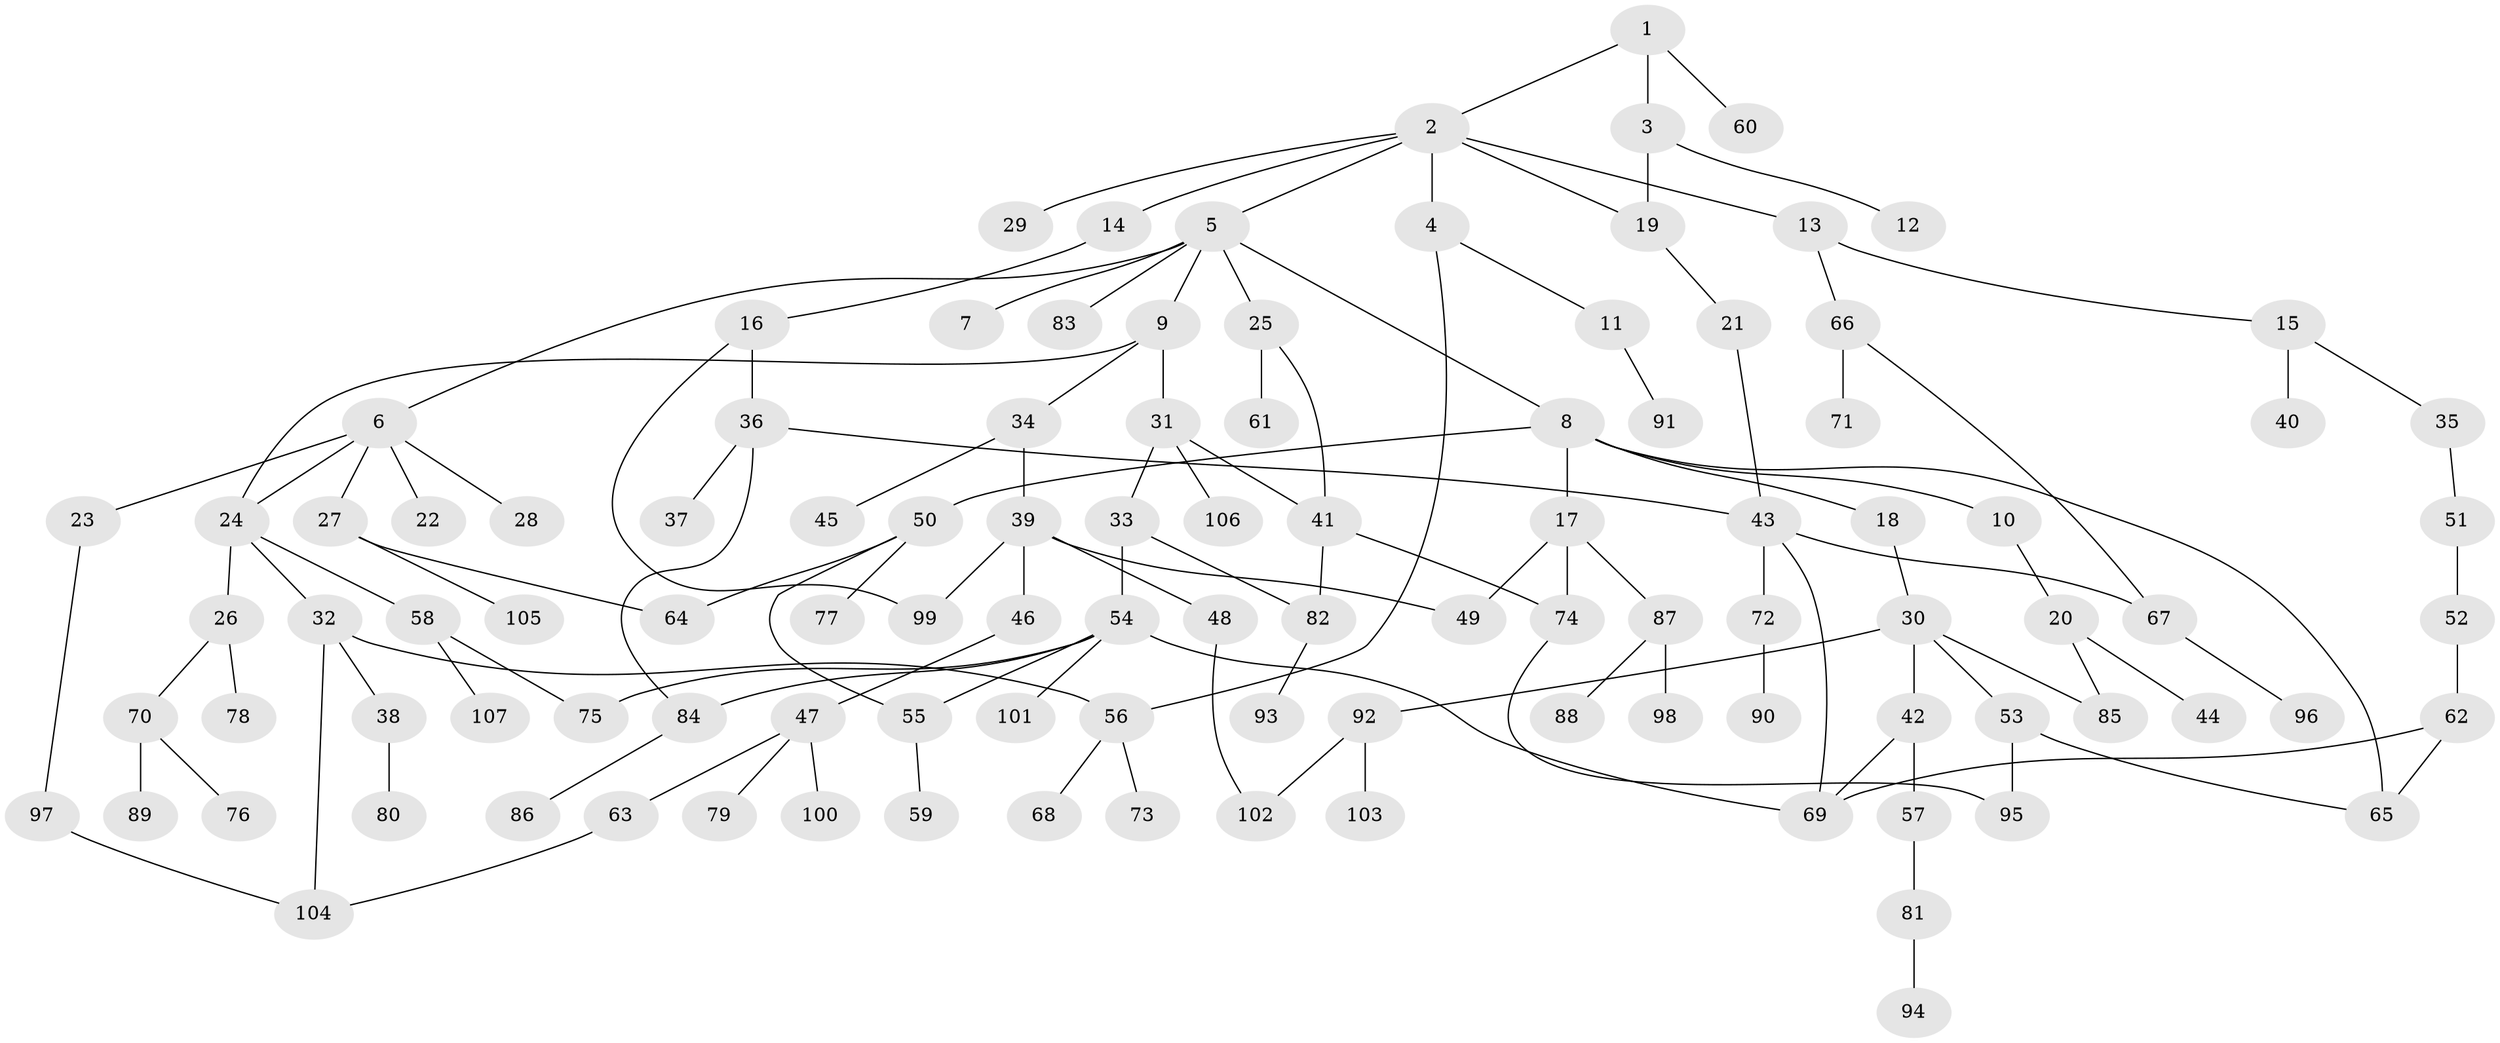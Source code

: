 // Generated by graph-tools (version 1.1) at 2025/49/03/09/25 03:49:19]
// undirected, 107 vertices, 130 edges
graph export_dot {
graph [start="1"]
  node [color=gray90,style=filled];
  1;
  2;
  3;
  4;
  5;
  6;
  7;
  8;
  9;
  10;
  11;
  12;
  13;
  14;
  15;
  16;
  17;
  18;
  19;
  20;
  21;
  22;
  23;
  24;
  25;
  26;
  27;
  28;
  29;
  30;
  31;
  32;
  33;
  34;
  35;
  36;
  37;
  38;
  39;
  40;
  41;
  42;
  43;
  44;
  45;
  46;
  47;
  48;
  49;
  50;
  51;
  52;
  53;
  54;
  55;
  56;
  57;
  58;
  59;
  60;
  61;
  62;
  63;
  64;
  65;
  66;
  67;
  68;
  69;
  70;
  71;
  72;
  73;
  74;
  75;
  76;
  77;
  78;
  79;
  80;
  81;
  82;
  83;
  84;
  85;
  86;
  87;
  88;
  89;
  90;
  91;
  92;
  93;
  94;
  95;
  96;
  97;
  98;
  99;
  100;
  101;
  102;
  103;
  104;
  105;
  106;
  107;
  1 -- 2;
  1 -- 3;
  1 -- 60;
  2 -- 4;
  2 -- 5;
  2 -- 13;
  2 -- 14;
  2 -- 29;
  2 -- 19;
  3 -- 12;
  3 -- 19;
  4 -- 11;
  4 -- 56;
  5 -- 6;
  5 -- 7;
  5 -- 8;
  5 -- 9;
  5 -- 25;
  5 -- 83;
  6 -- 22;
  6 -- 23;
  6 -- 24;
  6 -- 27;
  6 -- 28;
  8 -- 10;
  8 -- 17;
  8 -- 18;
  8 -- 50;
  8 -- 65;
  9 -- 31;
  9 -- 34;
  9 -- 24;
  10 -- 20;
  11 -- 91;
  13 -- 15;
  13 -- 66;
  14 -- 16;
  15 -- 35;
  15 -- 40;
  16 -- 36;
  16 -- 99;
  17 -- 49;
  17 -- 87;
  17 -- 74;
  18 -- 30;
  19 -- 21;
  20 -- 44;
  20 -- 85;
  21 -- 43;
  23 -- 97;
  24 -- 26;
  24 -- 32;
  24 -- 58;
  25 -- 41;
  25 -- 61;
  26 -- 70;
  26 -- 78;
  27 -- 64;
  27 -- 105;
  30 -- 42;
  30 -- 53;
  30 -- 92;
  30 -- 85;
  31 -- 33;
  31 -- 106;
  31 -- 41;
  32 -- 38;
  32 -- 56;
  32 -- 104;
  33 -- 54;
  33 -- 82;
  34 -- 39;
  34 -- 45;
  35 -- 51;
  36 -- 37;
  36 -- 43;
  36 -- 84;
  38 -- 80;
  39 -- 46;
  39 -- 48;
  39 -- 49;
  39 -- 99;
  41 -- 74;
  41 -- 82;
  42 -- 57;
  42 -- 69;
  43 -- 67;
  43 -- 69;
  43 -- 72;
  46 -- 47;
  47 -- 63;
  47 -- 79;
  47 -- 100;
  48 -- 102;
  50 -- 55;
  50 -- 77;
  50 -- 64;
  51 -- 52;
  52 -- 62;
  53 -- 95;
  53 -- 65;
  54 -- 84;
  54 -- 101;
  54 -- 75;
  54 -- 55;
  54 -- 69;
  55 -- 59;
  56 -- 68;
  56 -- 73;
  57 -- 81;
  58 -- 75;
  58 -- 107;
  62 -- 65;
  62 -- 69;
  63 -- 104;
  66 -- 71;
  66 -- 67;
  67 -- 96;
  70 -- 76;
  70 -- 89;
  72 -- 90;
  74 -- 95;
  81 -- 94;
  82 -- 93;
  84 -- 86;
  87 -- 88;
  87 -- 98;
  92 -- 103;
  92 -- 102;
  97 -- 104;
}
